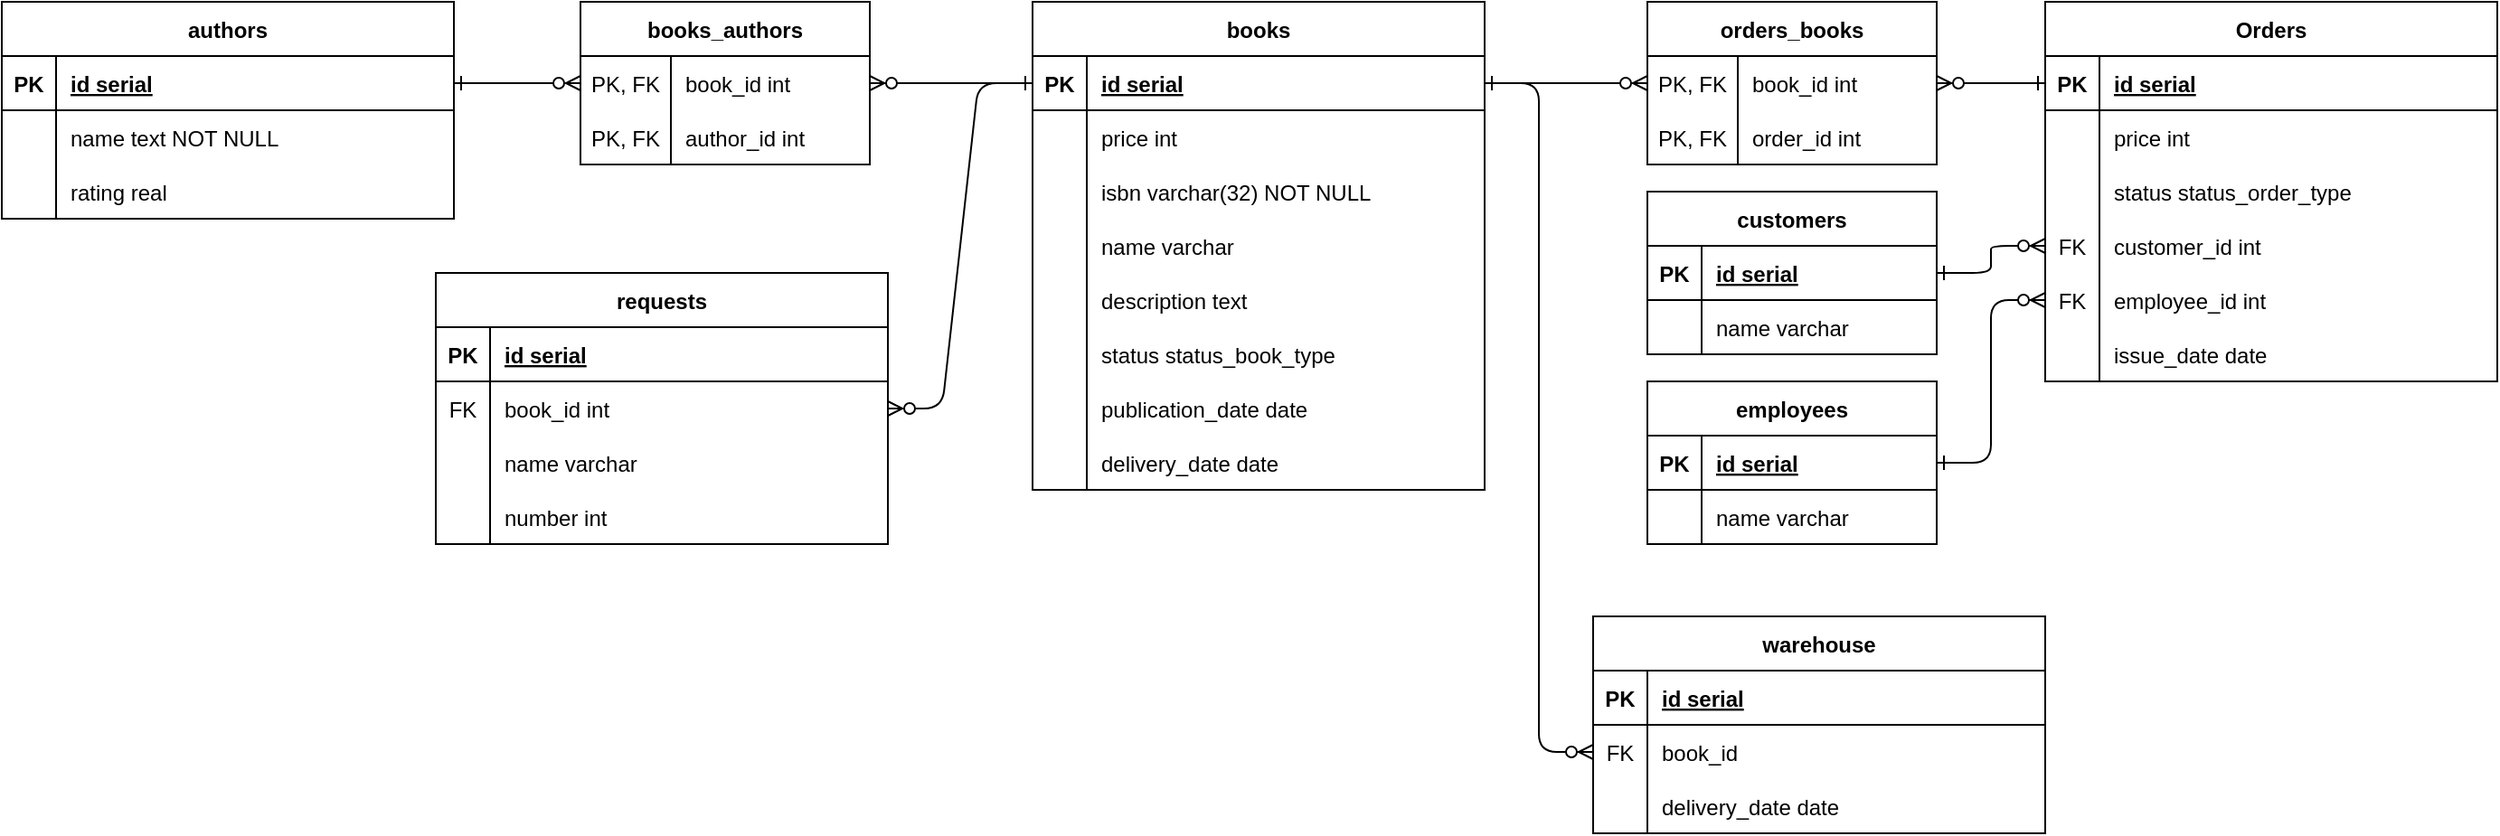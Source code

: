 <mxfile version="15.5.4" type="embed"><diagram id="R2lEEEUBdFMjLlhIrx00" name="Page-1"><mxGraphModel dx="690" dy="402" grid="1" gridSize="10" guides="1" tooltips="1" connect="1" arrows="1" fold="1" page="1" pageScale="1" pageWidth="850" pageHeight="1100" math="0" shadow="0" extFonts="Permanent Marker^https://fonts.googleapis.com/css?family=Permanent+Marker"><root><mxCell id="0"/><mxCell id="1" parent="0"/><mxCell id="C-vyLk0tnHw3VtMMgP7b-2" value="Orders" style="shape=table;startSize=30;container=1;collapsible=1;childLayout=tableLayout;fixedRows=1;rowLines=0;fontStyle=1;align=center;resizeLast=1;" parent="1" vertex="1"><mxGeometry x="1140" y="10" width="250" height="210" as="geometry"/></mxCell><mxCell id="C-vyLk0tnHw3VtMMgP7b-3" value="" style="shape=partialRectangle;collapsible=0;dropTarget=0;pointerEvents=0;fillColor=none;points=[[0,0.5],[1,0.5]];portConstraint=eastwest;top=0;left=0;right=0;bottom=1;" parent="C-vyLk0tnHw3VtMMgP7b-2" vertex="1"><mxGeometry y="30" width="250" height="30" as="geometry"/></mxCell><mxCell id="C-vyLk0tnHw3VtMMgP7b-4" value="PK" style="shape=partialRectangle;overflow=hidden;connectable=0;fillColor=none;top=0;left=0;bottom=0;right=0;fontStyle=1;" parent="C-vyLk0tnHw3VtMMgP7b-3" vertex="1"><mxGeometry width="30" height="30" as="geometry"><mxRectangle width="30" height="30" as="alternateBounds"/></mxGeometry></mxCell><mxCell id="C-vyLk0tnHw3VtMMgP7b-5" value="id serial" style="shape=partialRectangle;overflow=hidden;connectable=0;fillColor=none;top=0;left=0;bottom=0;right=0;align=left;spacingLeft=6;fontStyle=5;" parent="C-vyLk0tnHw3VtMMgP7b-3" vertex="1"><mxGeometry x="30" width="220" height="30" as="geometry"><mxRectangle width="220" height="30" as="alternateBounds"/></mxGeometry></mxCell><mxCell id="C-vyLk0tnHw3VtMMgP7b-6" value="" style="shape=partialRectangle;collapsible=0;dropTarget=0;pointerEvents=0;fillColor=none;points=[[0,0.5],[1,0.5]];portConstraint=eastwest;top=0;left=0;right=0;bottom=0;" parent="C-vyLk0tnHw3VtMMgP7b-2" vertex="1"><mxGeometry y="60" width="250" height="30" as="geometry"/></mxCell><mxCell id="C-vyLk0tnHw3VtMMgP7b-7" value="" style="shape=partialRectangle;overflow=hidden;connectable=0;fillColor=none;top=0;left=0;bottom=0;right=0;" parent="C-vyLk0tnHw3VtMMgP7b-6" vertex="1"><mxGeometry width="30" height="30" as="geometry"><mxRectangle width="30" height="30" as="alternateBounds"/></mxGeometry></mxCell><mxCell id="C-vyLk0tnHw3VtMMgP7b-8" value="price int" style="shape=partialRectangle;overflow=hidden;connectable=0;fillColor=none;top=0;left=0;bottom=0;right=0;align=left;spacingLeft=6;" parent="C-vyLk0tnHw3VtMMgP7b-6" vertex="1"><mxGeometry x="30" width="220" height="30" as="geometry"><mxRectangle width="220" height="30" as="alternateBounds"/></mxGeometry></mxCell><mxCell id="C-vyLk0tnHw3VtMMgP7b-9" value="" style="shape=partialRectangle;collapsible=0;dropTarget=0;pointerEvents=0;fillColor=none;points=[[0,0.5],[1,0.5]];portConstraint=eastwest;top=0;left=0;right=0;bottom=0;" parent="C-vyLk0tnHw3VtMMgP7b-2" vertex="1"><mxGeometry y="90" width="250" height="30" as="geometry"/></mxCell><mxCell id="C-vyLk0tnHw3VtMMgP7b-10" value="" style="shape=partialRectangle;overflow=hidden;connectable=0;fillColor=none;top=0;left=0;bottom=0;right=0;" parent="C-vyLk0tnHw3VtMMgP7b-9" vertex="1"><mxGeometry width="30" height="30" as="geometry"><mxRectangle width="30" height="30" as="alternateBounds"/></mxGeometry></mxCell><mxCell id="C-vyLk0tnHw3VtMMgP7b-11" value="status status_order_type" style="shape=partialRectangle;overflow=hidden;connectable=0;fillColor=none;top=0;left=0;bottom=0;right=0;align=left;spacingLeft=6;" parent="C-vyLk0tnHw3VtMMgP7b-9" vertex="1"><mxGeometry x="30" width="220" height="30" as="geometry"><mxRectangle width="220" height="30" as="alternateBounds"/></mxGeometry></mxCell><mxCell id="lnLpBBjpdwZeT8iu1jYP-107" value="" style="shape=partialRectangle;collapsible=0;dropTarget=0;pointerEvents=0;fillColor=none;points=[[0,0.5],[1,0.5]];portConstraint=eastwest;top=0;left=0;right=0;bottom=0;" parent="C-vyLk0tnHw3VtMMgP7b-2" vertex="1"><mxGeometry y="120" width="250" height="30" as="geometry"/></mxCell><mxCell id="lnLpBBjpdwZeT8iu1jYP-108" value="FK" style="shape=partialRectangle;overflow=hidden;connectable=0;fillColor=none;top=0;left=0;bottom=0;right=0;" parent="lnLpBBjpdwZeT8iu1jYP-107" vertex="1"><mxGeometry width="30" height="30" as="geometry"><mxRectangle width="30" height="30" as="alternateBounds"/></mxGeometry></mxCell><mxCell id="lnLpBBjpdwZeT8iu1jYP-109" value="customer_id int" style="shape=partialRectangle;overflow=hidden;connectable=0;fillColor=none;top=0;left=0;bottom=0;right=0;align=left;spacingLeft=6;" parent="lnLpBBjpdwZeT8iu1jYP-107" vertex="1"><mxGeometry x="30" width="220" height="30" as="geometry"><mxRectangle width="220" height="30" as="alternateBounds"/></mxGeometry></mxCell><mxCell id="OdENruVr4-i-d5lIIEDS-1" value="" style="shape=partialRectangle;collapsible=0;dropTarget=0;pointerEvents=0;fillColor=none;points=[[0,0.5],[1,0.5]];portConstraint=eastwest;top=0;left=0;right=0;bottom=0;" parent="C-vyLk0tnHw3VtMMgP7b-2" vertex="1"><mxGeometry y="150" width="250" height="30" as="geometry"/></mxCell><mxCell id="OdENruVr4-i-d5lIIEDS-2" value="FK" style="shape=partialRectangle;overflow=hidden;connectable=0;fillColor=none;top=0;left=0;bottom=0;right=0;" parent="OdENruVr4-i-d5lIIEDS-1" vertex="1"><mxGeometry width="30" height="30" as="geometry"><mxRectangle width="30" height="30" as="alternateBounds"/></mxGeometry></mxCell><mxCell id="OdENruVr4-i-d5lIIEDS-3" value="employee_id int" style="shape=partialRectangle;overflow=hidden;connectable=0;fillColor=none;top=0;left=0;bottom=0;right=0;align=left;spacingLeft=6;" parent="OdENruVr4-i-d5lIIEDS-1" vertex="1"><mxGeometry x="30" width="220" height="30" as="geometry"><mxRectangle width="220" height="30" as="alternateBounds"/></mxGeometry></mxCell><mxCell id="lnLpBBjpdwZeT8iu1jYP-110" value="" style="shape=partialRectangle;collapsible=0;dropTarget=0;pointerEvents=0;fillColor=none;points=[[0,0.5],[1,0.5]];portConstraint=eastwest;top=0;left=0;right=0;bottom=0;" parent="C-vyLk0tnHw3VtMMgP7b-2" vertex="1"><mxGeometry y="180" width="250" height="30" as="geometry"/></mxCell><mxCell id="lnLpBBjpdwZeT8iu1jYP-111" value="" style="shape=partialRectangle;overflow=hidden;connectable=0;fillColor=none;top=0;left=0;bottom=0;right=0;" parent="lnLpBBjpdwZeT8iu1jYP-110" vertex="1"><mxGeometry width="30" height="30" as="geometry"><mxRectangle width="30" height="30" as="alternateBounds"/></mxGeometry></mxCell><mxCell id="lnLpBBjpdwZeT8iu1jYP-112" value="issue_date date" style="shape=partialRectangle;overflow=hidden;connectable=0;fillColor=none;top=0;left=0;bottom=0;right=0;align=left;spacingLeft=6;" parent="lnLpBBjpdwZeT8iu1jYP-110" vertex="1"><mxGeometry x="30" width="220" height="30" as="geometry"><mxRectangle width="220" height="30" as="alternateBounds"/></mxGeometry></mxCell><mxCell id="lnLpBBjpdwZeT8iu1jYP-1" value="authors" style="shape=table;startSize=30;container=1;collapsible=1;childLayout=tableLayout;fixedRows=1;rowLines=0;fontStyle=1;align=center;resizeLast=1;" parent="1" vertex="1"><mxGeometry x="10" y="10" width="250" height="120" as="geometry"/></mxCell><mxCell id="lnLpBBjpdwZeT8iu1jYP-2" value="" style="shape=partialRectangle;collapsible=0;dropTarget=0;pointerEvents=0;fillColor=none;points=[[0,0.5],[1,0.5]];portConstraint=eastwest;top=0;left=0;right=0;bottom=1;" parent="lnLpBBjpdwZeT8iu1jYP-1" vertex="1"><mxGeometry y="30" width="250" height="30" as="geometry"/></mxCell><mxCell id="lnLpBBjpdwZeT8iu1jYP-3" value="PK" style="shape=partialRectangle;overflow=hidden;connectable=0;fillColor=none;top=0;left=0;bottom=0;right=0;fontStyle=1;" parent="lnLpBBjpdwZeT8iu1jYP-2" vertex="1"><mxGeometry width="30" height="30" as="geometry"><mxRectangle width="30" height="30" as="alternateBounds"/></mxGeometry></mxCell><mxCell id="lnLpBBjpdwZeT8iu1jYP-4" value="id serial " style="shape=partialRectangle;overflow=hidden;connectable=0;fillColor=none;top=0;left=0;bottom=0;right=0;align=left;spacingLeft=6;fontStyle=5;" parent="lnLpBBjpdwZeT8iu1jYP-2" vertex="1"><mxGeometry x="30" width="220" height="30" as="geometry"><mxRectangle width="220" height="30" as="alternateBounds"/></mxGeometry></mxCell><mxCell id="lnLpBBjpdwZeT8iu1jYP-5" value="" style="shape=partialRectangle;collapsible=0;dropTarget=0;pointerEvents=0;fillColor=none;points=[[0,0.5],[1,0.5]];portConstraint=eastwest;top=0;left=0;right=0;bottom=0;" parent="lnLpBBjpdwZeT8iu1jYP-1" vertex="1"><mxGeometry y="60" width="250" height="30" as="geometry"/></mxCell><mxCell id="lnLpBBjpdwZeT8iu1jYP-6" value="" style="shape=partialRectangle;overflow=hidden;connectable=0;fillColor=none;top=0;left=0;bottom=0;right=0;" parent="lnLpBBjpdwZeT8iu1jYP-5" vertex="1"><mxGeometry width="30" height="30" as="geometry"><mxRectangle width="30" height="30" as="alternateBounds"/></mxGeometry></mxCell><mxCell id="lnLpBBjpdwZeT8iu1jYP-7" value="name text NOT NULL" style="shape=partialRectangle;overflow=hidden;connectable=0;fillColor=none;top=0;left=0;bottom=0;right=0;align=left;spacingLeft=6;" parent="lnLpBBjpdwZeT8iu1jYP-5" vertex="1"><mxGeometry x="30" width="220" height="30" as="geometry"><mxRectangle width="220" height="30" as="alternateBounds"/></mxGeometry></mxCell><mxCell id="lnLpBBjpdwZeT8iu1jYP-8" value="" style="shape=partialRectangle;collapsible=0;dropTarget=0;pointerEvents=0;fillColor=none;points=[[0,0.5],[1,0.5]];portConstraint=eastwest;top=0;left=0;right=0;bottom=0;" parent="lnLpBBjpdwZeT8iu1jYP-1" vertex="1"><mxGeometry y="90" width="250" height="30" as="geometry"/></mxCell><mxCell id="lnLpBBjpdwZeT8iu1jYP-9" value="" style="shape=partialRectangle;overflow=hidden;connectable=0;fillColor=none;top=0;left=0;bottom=0;right=0;" parent="lnLpBBjpdwZeT8iu1jYP-8" vertex="1"><mxGeometry width="30" height="30" as="geometry"><mxRectangle width="30" height="30" as="alternateBounds"/></mxGeometry></mxCell><mxCell id="lnLpBBjpdwZeT8iu1jYP-10" value="rating real" style="shape=partialRectangle;overflow=hidden;connectable=0;fillColor=none;top=0;left=0;bottom=0;right=0;align=left;spacingLeft=6;" parent="lnLpBBjpdwZeT8iu1jYP-8" vertex="1"><mxGeometry x="30" width="220" height="30" as="geometry"><mxRectangle width="220" height="30" as="alternateBounds"/></mxGeometry></mxCell><mxCell id="lnLpBBjpdwZeT8iu1jYP-11" value="books_authors" style="shape=table;startSize=30;container=1;collapsible=1;childLayout=tableLayout;fixedRows=1;rowLines=0;fontStyle=1;align=center;resizeLast=1;" parent="1" vertex="1"><mxGeometry x="330" y="10" width="160" height="90" as="geometry"/></mxCell><mxCell id="lnLpBBjpdwZeT8iu1jYP-15" value="" style="shape=partialRectangle;collapsible=0;dropTarget=0;pointerEvents=0;fillColor=none;points=[[0,0.5],[1,0.5]];portConstraint=eastwest;top=0;left=0;right=0;bottom=0;" parent="lnLpBBjpdwZeT8iu1jYP-11" vertex="1"><mxGeometry y="30" width="160" height="30" as="geometry"/></mxCell><mxCell id="lnLpBBjpdwZeT8iu1jYP-16" value="PK, FK" style="shape=partialRectangle;overflow=hidden;connectable=0;fillColor=none;top=0;left=0;bottom=0;right=0;" parent="lnLpBBjpdwZeT8iu1jYP-15" vertex="1"><mxGeometry width="50" height="30" as="geometry"><mxRectangle width="50" height="30" as="alternateBounds"/></mxGeometry></mxCell><mxCell id="lnLpBBjpdwZeT8iu1jYP-17" value="book_id int" style="shape=partialRectangle;overflow=hidden;connectable=0;fillColor=none;top=0;left=0;bottom=0;right=0;align=left;spacingLeft=6;" parent="lnLpBBjpdwZeT8iu1jYP-15" vertex="1"><mxGeometry x="50" width="110" height="30" as="geometry"><mxRectangle width="110" height="30" as="alternateBounds"/></mxGeometry></mxCell><mxCell id="lnLpBBjpdwZeT8iu1jYP-30" value="" style="shape=partialRectangle;collapsible=0;dropTarget=0;pointerEvents=0;fillColor=none;points=[[0,0.5],[1,0.5]];portConstraint=eastwest;top=0;left=0;right=0;bottom=0;" parent="lnLpBBjpdwZeT8iu1jYP-11" vertex="1"><mxGeometry y="60" width="160" height="30" as="geometry"/></mxCell><mxCell id="lnLpBBjpdwZeT8iu1jYP-31" value="PK, FK" style="shape=partialRectangle;overflow=hidden;connectable=0;fillColor=none;top=0;left=0;bottom=0;right=0;" parent="lnLpBBjpdwZeT8iu1jYP-30" vertex="1"><mxGeometry width="50" height="30" as="geometry"><mxRectangle width="50" height="30" as="alternateBounds"/></mxGeometry></mxCell><mxCell id="lnLpBBjpdwZeT8iu1jYP-32" value="author_id int" style="shape=partialRectangle;overflow=hidden;connectable=0;fillColor=none;top=0;left=0;bottom=0;right=0;align=left;spacingLeft=6;" parent="lnLpBBjpdwZeT8iu1jYP-30" vertex="1"><mxGeometry x="50" width="110" height="30" as="geometry"><mxRectangle width="110" height="30" as="alternateBounds"/></mxGeometry></mxCell><mxCell id="lnLpBBjpdwZeT8iu1jYP-34" value="books" style="shape=table;startSize=30;container=1;collapsible=1;childLayout=tableLayout;fixedRows=1;rowLines=0;fontStyle=1;align=center;resizeLast=1;" parent="1" vertex="1"><mxGeometry x="580" y="10" width="250" height="270" as="geometry"/></mxCell><mxCell id="lnLpBBjpdwZeT8iu1jYP-35" value="" style="shape=partialRectangle;collapsible=0;dropTarget=0;pointerEvents=0;fillColor=none;points=[[0,0.5],[1,0.5]];portConstraint=eastwest;top=0;left=0;right=0;bottom=1;" parent="lnLpBBjpdwZeT8iu1jYP-34" vertex="1"><mxGeometry y="30" width="250" height="30" as="geometry"/></mxCell><mxCell id="lnLpBBjpdwZeT8iu1jYP-36" value="PK" style="shape=partialRectangle;overflow=hidden;connectable=0;fillColor=none;top=0;left=0;bottom=0;right=0;fontStyle=1;" parent="lnLpBBjpdwZeT8iu1jYP-35" vertex="1"><mxGeometry width="30" height="30" as="geometry"><mxRectangle width="30" height="30" as="alternateBounds"/></mxGeometry></mxCell><mxCell id="lnLpBBjpdwZeT8iu1jYP-37" value="id serial" style="shape=partialRectangle;overflow=hidden;connectable=0;fillColor=none;top=0;left=0;bottom=0;right=0;align=left;spacingLeft=6;fontStyle=5;" parent="lnLpBBjpdwZeT8iu1jYP-35" vertex="1"><mxGeometry x="30" width="220" height="30" as="geometry"><mxRectangle width="220" height="30" as="alternateBounds"/></mxGeometry></mxCell><mxCell id="lnLpBBjpdwZeT8iu1jYP-38" value="" style="shape=partialRectangle;collapsible=0;dropTarget=0;pointerEvents=0;fillColor=none;points=[[0,0.5],[1,0.5]];portConstraint=eastwest;top=0;left=0;right=0;bottom=0;" parent="lnLpBBjpdwZeT8iu1jYP-34" vertex="1"><mxGeometry y="60" width="250" height="30" as="geometry"/></mxCell><mxCell id="lnLpBBjpdwZeT8iu1jYP-39" value="" style="shape=partialRectangle;overflow=hidden;connectable=0;fillColor=none;top=0;left=0;bottom=0;right=0;" parent="lnLpBBjpdwZeT8iu1jYP-38" vertex="1"><mxGeometry width="30" height="30" as="geometry"><mxRectangle width="30" height="30" as="alternateBounds"/></mxGeometry></mxCell><mxCell id="lnLpBBjpdwZeT8iu1jYP-40" value="price int" style="shape=partialRectangle;overflow=hidden;connectable=0;fillColor=none;top=0;left=0;bottom=0;right=0;align=left;spacingLeft=6;" parent="lnLpBBjpdwZeT8iu1jYP-38" vertex="1"><mxGeometry x="30" width="220" height="30" as="geometry"><mxRectangle width="220" height="30" as="alternateBounds"/></mxGeometry></mxCell><mxCell id="srTjSn3602pjtGP1d5HJ-4" value="" style="shape=partialRectangle;collapsible=0;dropTarget=0;pointerEvents=0;fillColor=none;points=[[0,0.5],[1,0.5]];portConstraint=eastwest;top=0;left=0;right=0;bottom=0;" parent="lnLpBBjpdwZeT8iu1jYP-34" vertex="1"><mxGeometry y="90" width="250" height="30" as="geometry"/></mxCell><mxCell id="srTjSn3602pjtGP1d5HJ-5" value="" style="shape=partialRectangle;overflow=hidden;connectable=0;fillColor=none;top=0;left=0;bottom=0;right=0;" parent="srTjSn3602pjtGP1d5HJ-4" vertex="1"><mxGeometry width="30" height="30" as="geometry"><mxRectangle width="30" height="30" as="alternateBounds"/></mxGeometry></mxCell><mxCell id="srTjSn3602pjtGP1d5HJ-6" value="isbn varchar(32) NOT NULL" style="shape=partialRectangle;overflow=hidden;connectable=0;fillColor=none;top=0;left=0;bottom=0;right=0;align=left;spacingLeft=6;" parent="srTjSn3602pjtGP1d5HJ-4" vertex="1"><mxGeometry x="30" width="220" height="30" as="geometry"><mxRectangle width="220" height="30" as="alternateBounds"/></mxGeometry></mxCell><mxCell id="lnLpBBjpdwZeT8iu1jYP-41" value="" style="shape=partialRectangle;collapsible=0;dropTarget=0;pointerEvents=0;fillColor=none;points=[[0,0.5],[1,0.5]];portConstraint=eastwest;top=0;left=0;right=0;bottom=0;" parent="lnLpBBjpdwZeT8iu1jYP-34" vertex="1"><mxGeometry y="120" width="250" height="30" as="geometry"/></mxCell><mxCell id="lnLpBBjpdwZeT8iu1jYP-42" value="" style="shape=partialRectangle;overflow=hidden;connectable=0;fillColor=none;top=0;left=0;bottom=0;right=0;" parent="lnLpBBjpdwZeT8iu1jYP-41" vertex="1"><mxGeometry width="30" height="30" as="geometry"><mxRectangle width="30" height="30" as="alternateBounds"/></mxGeometry></mxCell><mxCell id="lnLpBBjpdwZeT8iu1jYP-43" value="name varchar" style="shape=partialRectangle;overflow=hidden;connectable=0;fillColor=none;top=0;left=0;bottom=0;right=0;align=left;spacingLeft=6;" parent="lnLpBBjpdwZeT8iu1jYP-41" vertex="1"><mxGeometry x="30" width="220" height="30" as="geometry"><mxRectangle width="220" height="30" as="alternateBounds"/></mxGeometry></mxCell><mxCell id="lnLpBBjpdwZeT8iu1jYP-44" value="" style="shape=partialRectangle;collapsible=0;dropTarget=0;pointerEvents=0;fillColor=none;points=[[0,0.5],[1,0.5]];portConstraint=eastwest;top=0;left=0;right=0;bottom=0;" parent="lnLpBBjpdwZeT8iu1jYP-34" vertex="1"><mxGeometry y="150" width="250" height="30" as="geometry"/></mxCell><mxCell id="lnLpBBjpdwZeT8iu1jYP-45" value="" style="shape=partialRectangle;overflow=hidden;connectable=0;fillColor=none;top=0;left=0;bottom=0;right=0;" parent="lnLpBBjpdwZeT8iu1jYP-44" vertex="1"><mxGeometry width="30" height="30" as="geometry"><mxRectangle width="30" height="30" as="alternateBounds"/></mxGeometry></mxCell><mxCell id="lnLpBBjpdwZeT8iu1jYP-46" value="description text" style="shape=partialRectangle;overflow=hidden;connectable=0;fillColor=none;top=0;left=0;bottom=0;right=0;align=left;spacingLeft=6;" parent="lnLpBBjpdwZeT8iu1jYP-44" vertex="1"><mxGeometry x="30" width="220" height="30" as="geometry"><mxRectangle width="220" height="30" as="alternateBounds"/></mxGeometry></mxCell><mxCell id="lnLpBBjpdwZeT8iu1jYP-47" value="" style="shape=partialRectangle;collapsible=0;dropTarget=0;pointerEvents=0;fillColor=none;points=[[0,0.5],[1,0.5]];portConstraint=eastwest;top=0;left=0;right=0;bottom=0;" parent="lnLpBBjpdwZeT8iu1jYP-34" vertex="1"><mxGeometry y="180" width="250" height="30" as="geometry"/></mxCell><mxCell id="lnLpBBjpdwZeT8iu1jYP-48" value="" style="shape=partialRectangle;overflow=hidden;connectable=0;fillColor=none;top=0;left=0;bottom=0;right=0;" parent="lnLpBBjpdwZeT8iu1jYP-47" vertex="1"><mxGeometry width="30" height="30" as="geometry"><mxRectangle width="30" height="30" as="alternateBounds"/></mxGeometry></mxCell><mxCell id="lnLpBBjpdwZeT8iu1jYP-49" value="status status_book_type" style="shape=partialRectangle;overflow=hidden;connectable=0;fillColor=none;top=0;left=0;bottom=0;right=0;align=left;spacingLeft=6;" parent="lnLpBBjpdwZeT8iu1jYP-47" vertex="1"><mxGeometry x="30" width="220" height="30" as="geometry"><mxRectangle width="220" height="30" as="alternateBounds"/></mxGeometry></mxCell><mxCell id="lnLpBBjpdwZeT8iu1jYP-50" value="" style="shape=partialRectangle;collapsible=0;dropTarget=0;pointerEvents=0;fillColor=none;points=[[0,0.5],[1,0.5]];portConstraint=eastwest;top=0;left=0;right=0;bottom=0;" parent="lnLpBBjpdwZeT8iu1jYP-34" vertex="1"><mxGeometry y="210" width="250" height="30" as="geometry"/></mxCell><mxCell id="lnLpBBjpdwZeT8iu1jYP-51" value="" style="shape=partialRectangle;overflow=hidden;connectable=0;fillColor=none;top=0;left=0;bottom=0;right=0;" parent="lnLpBBjpdwZeT8iu1jYP-50" vertex="1"><mxGeometry width="30" height="30" as="geometry"><mxRectangle width="30" height="30" as="alternateBounds"/></mxGeometry></mxCell><mxCell id="lnLpBBjpdwZeT8iu1jYP-52" value="publication_date date" style="shape=partialRectangle;overflow=hidden;connectable=0;fillColor=none;top=0;left=0;bottom=0;right=0;align=left;spacingLeft=6;" parent="lnLpBBjpdwZeT8iu1jYP-50" vertex="1"><mxGeometry x="30" width="220" height="30" as="geometry"><mxRectangle width="220" height="30" as="alternateBounds"/></mxGeometry></mxCell><mxCell id="lnLpBBjpdwZeT8iu1jYP-53" value="" style="shape=partialRectangle;collapsible=0;dropTarget=0;pointerEvents=0;fillColor=none;points=[[0,0.5],[1,0.5]];portConstraint=eastwest;top=0;left=0;right=0;bottom=0;" parent="lnLpBBjpdwZeT8iu1jYP-34" vertex="1"><mxGeometry y="240" width="250" height="30" as="geometry"/></mxCell><mxCell id="lnLpBBjpdwZeT8iu1jYP-54" value="" style="shape=partialRectangle;overflow=hidden;connectable=0;fillColor=none;top=0;left=0;bottom=0;right=0;" parent="lnLpBBjpdwZeT8iu1jYP-53" vertex="1"><mxGeometry width="30" height="30" as="geometry"><mxRectangle width="30" height="30" as="alternateBounds"/></mxGeometry></mxCell><mxCell id="lnLpBBjpdwZeT8iu1jYP-55" value="delivery_date date" style="shape=partialRectangle;overflow=hidden;connectable=0;fillColor=none;top=0;left=0;bottom=0;right=0;align=left;spacingLeft=6;" parent="lnLpBBjpdwZeT8iu1jYP-53" vertex="1"><mxGeometry x="30" width="220" height="30" as="geometry"><mxRectangle width="220" height="30" as="alternateBounds"/></mxGeometry></mxCell><mxCell id="lnLpBBjpdwZeT8iu1jYP-56" value="" style="edgeStyle=entityRelationEdgeStyle;endArrow=ERzeroToMany;startArrow=ERone;endFill=1;startFill=0;exitX=0;exitY=0.5;exitDx=0;exitDy=0;entryX=1;entryY=0.5;entryDx=0;entryDy=0;" parent="1" source="lnLpBBjpdwZeT8iu1jYP-35" target="lnLpBBjpdwZeT8iu1jYP-11" edge="1"><mxGeometry width="100" height="100" relative="1" as="geometry"><mxPoint x="450" y="720" as="sourcePoint"/><mxPoint x="505" y="735" as="targetPoint"/></mxGeometry></mxCell><mxCell id="lnLpBBjpdwZeT8iu1jYP-59" value="" style="edgeStyle=entityRelationEdgeStyle;endArrow=ERzeroToMany;startArrow=ERone;endFill=1;startFill=0;entryX=0;entryY=0.5;entryDx=0;entryDy=0;exitX=1;exitY=0.5;exitDx=0;exitDy=0;" parent="1" source="lnLpBBjpdwZeT8iu1jYP-2" target="lnLpBBjpdwZeT8iu1jYP-11" edge="1"><mxGeometry width="100" height="100" relative="1" as="geometry"><mxPoint x="290" y="120" as="sourcePoint"/><mxPoint x="350" y="140" as="targetPoint"/></mxGeometry></mxCell><mxCell id="lnLpBBjpdwZeT8iu1jYP-92" value="requests" style="shape=table;startSize=30;container=1;collapsible=1;childLayout=tableLayout;fixedRows=1;rowLines=0;fontStyle=1;align=center;resizeLast=1;" parent="1" vertex="1"><mxGeometry x="250" y="160" width="250" height="150" as="geometry"/></mxCell><mxCell id="lnLpBBjpdwZeT8iu1jYP-93" value="" style="shape=partialRectangle;collapsible=0;dropTarget=0;pointerEvents=0;fillColor=none;points=[[0,0.5],[1,0.5]];portConstraint=eastwest;top=0;left=0;right=0;bottom=1;" parent="lnLpBBjpdwZeT8iu1jYP-92" vertex="1"><mxGeometry y="30" width="250" height="30" as="geometry"/></mxCell><mxCell id="lnLpBBjpdwZeT8iu1jYP-94" value="PK" style="shape=partialRectangle;overflow=hidden;connectable=0;fillColor=none;top=0;left=0;bottom=0;right=0;fontStyle=1;" parent="lnLpBBjpdwZeT8iu1jYP-93" vertex="1"><mxGeometry width="30" height="30" as="geometry"><mxRectangle width="30" height="30" as="alternateBounds"/></mxGeometry></mxCell><mxCell id="lnLpBBjpdwZeT8iu1jYP-95" value="id serial " style="shape=partialRectangle;overflow=hidden;connectable=0;fillColor=none;top=0;left=0;bottom=0;right=0;align=left;spacingLeft=6;fontStyle=5;" parent="lnLpBBjpdwZeT8iu1jYP-93" vertex="1"><mxGeometry x="30" width="220" height="30" as="geometry"><mxRectangle width="220" height="30" as="alternateBounds"/></mxGeometry></mxCell><mxCell id="lnLpBBjpdwZeT8iu1jYP-99" value="" style="shape=partialRectangle;collapsible=0;dropTarget=0;pointerEvents=0;fillColor=none;points=[[0,0.5],[1,0.5]];portConstraint=eastwest;top=0;left=0;right=0;bottom=0;" parent="lnLpBBjpdwZeT8iu1jYP-92" vertex="1"><mxGeometry y="60" width="250" height="30" as="geometry"/></mxCell><mxCell id="lnLpBBjpdwZeT8iu1jYP-100" value="FK" style="shape=partialRectangle;overflow=hidden;connectable=0;fillColor=none;top=0;left=0;bottom=0;right=0;" parent="lnLpBBjpdwZeT8iu1jYP-99" vertex="1"><mxGeometry width="30" height="30" as="geometry"><mxRectangle width="30" height="30" as="alternateBounds"/></mxGeometry></mxCell><mxCell id="lnLpBBjpdwZeT8iu1jYP-101" value="book_id int" style="shape=partialRectangle;overflow=hidden;connectable=0;fillColor=none;top=0;left=0;bottom=0;right=0;align=left;spacingLeft=6;" parent="lnLpBBjpdwZeT8iu1jYP-99" vertex="1"><mxGeometry x="30" width="220" height="30" as="geometry"><mxRectangle width="220" height="30" as="alternateBounds"/></mxGeometry></mxCell><mxCell id="5" value="" style="shape=partialRectangle;collapsible=0;dropTarget=0;pointerEvents=0;fillColor=none;points=[[0,0.5],[1,0.5]];portConstraint=eastwest;top=0;left=0;right=0;bottom=0;" vertex="1" parent="lnLpBBjpdwZeT8iu1jYP-92"><mxGeometry y="90" width="250" height="30" as="geometry"/></mxCell><mxCell id="6" value="" style="shape=partialRectangle;overflow=hidden;connectable=0;fillColor=none;top=0;left=0;bottom=0;right=0;" vertex="1" parent="5"><mxGeometry width="30" height="30" as="geometry"><mxRectangle width="30" height="30" as="alternateBounds"/></mxGeometry></mxCell><mxCell id="7" value="name varchar" style="shape=partialRectangle;overflow=hidden;connectable=0;fillColor=none;top=0;left=0;bottom=0;right=0;align=left;spacingLeft=6;" vertex="1" parent="5"><mxGeometry x="30" width="220" height="30" as="geometry"><mxRectangle width="220" height="30" as="alternateBounds"/></mxGeometry></mxCell><mxCell id="lnLpBBjpdwZeT8iu1jYP-96" value="" style="shape=partialRectangle;collapsible=0;dropTarget=0;pointerEvents=0;fillColor=none;points=[[0,0.5],[1,0.5]];portConstraint=eastwest;top=0;left=0;right=0;bottom=0;" parent="lnLpBBjpdwZeT8iu1jYP-92" vertex="1"><mxGeometry y="120" width="250" height="30" as="geometry"/></mxCell><mxCell id="lnLpBBjpdwZeT8iu1jYP-97" value="" style="shape=partialRectangle;overflow=hidden;connectable=0;fillColor=none;top=0;left=0;bottom=0;right=0;" parent="lnLpBBjpdwZeT8iu1jYP-96" vertex="1"><mxGeometry width="30" height="30" as="geometry"><mxRectangle width="30" height="30" as="alternateBounds"/></mxGeometry></mxCell><mxCell id="lnLpBBjpdwZeT8iu1jYP-98" value="number int" style="shape=partialRectangle;overflow=hidden;connectable=0;fillColor=none;top=0;left=0;bottom=0;right=0;align=left;spacingLeft=6;" parent="lnLpBBjpdwZeT8iu1jYP-96" vertex="1"><mxGeometry x="30" width="220" height="30" as="geometry"><mxRectangle width="220" height="30" as="alternateBounds"/></mxGeometry></mxCell><mxCell id="lnLpBBjpdwZeT8iu1jYP-113" value="" style="edgeStyle=entityRelationEdgeStyle;endArrow=ERzeroToMany;startArrow=ERone;endFill=1;startFill=0;exitX=1;exitY=0.5;exitDx=0;exitDy=0;entryX=0;entryY=0.5;entryDx=0;entryDy=0;" parent="1" source="lnLpBBjpdwZeT8iu1jYP-35" target="OdENruVr4-i-d5lIIEDS-5" edge="1"><mxGeometry width="100" height="100" relative="1" as="geometry"><mxPoint x="590" y="65" as="sourcePoint"/><mxPoint x="500" y="65" as="targetPoint"/></mxGeometry></mxCell><mxCell id="OdENruVr4-i-d5lIIEDS-4" value="orders_books" style="shape=table;startSize=30;container=1;collapsible=1;childLayout=tableLayout;fixedRows=1;rowLines=0;fontStyle=1;align=center;resizeLast=1;" parent="1" vertex="1"><mxGeometry x="920" y="10" width="160" height="90" as="geometry"/></mxCell><mxCell id="OdENruVr4-i-d5lIIEDS-5" value="" style="shape=partialRectangle;collapsible=0;dropTarget=0;pointerEvents=0;fillColor=none;points=[[0,0.5],[1,0.5]];portConstraint=eastwest;top=0;left=0;right=0;bottom=0;" parent="OdENruVr4-i-d5lIIEDS-4" vertex="1"><mxGeometry y="30" width="160" height="30" as="geometry"/></mxCell><mxCell id="OdENruVr4-i-d5lIIEDS-6" value="PK, FK" style="shape=partialRectangle;overflow=hidden;connectable=0;fillColor=none;top=0;left=0;bottom=0;right=0;" parent="OdENruVr4-i-d5lIIEDS-5" vertex="1"><mxGeometry width="50" height="30" as="geometry"><mxRectangle width="50" height="30" as="alternateBounds"/></mxGeometry></mxCell><mxCell id="OdENruVr4-i-d5lIIEDS-7" value="book_id int" style="shape=partialRectangle;overflow=hidden;connectable=0;fillColor=none;top=0;left=0;bottom=0;right=0;align=left;spacingLeft=6;" parent="OdENruVr4-i-d5lIIEDS-5" vertex="1"><mxGeometry x="50" width="110" height="30" as="geometry"><mxRectangle width="110" height="30" as="alternateBounds"/></mxGeometry></mxCell><mxCell id="OdENruVr4-i-d5lIIEDS-8" value="" style="shape=partialRectangle;collapsible=0;dropTarget=0;pointerEvents=0;fillColor=none;points=[[0,0.5],[1,0.5]];portConstraint=eastwest;top=0;left=0;right=0;bottom=0;" parent="OdENruVr4-i-d5lIIEDS-4" vertex="1"><mxGeometry y="60" width="160" height="30" as="geometry"/></mxCell><mxCell id="OdENruVr4-i-d5lIIEDS-9" value="PK, FK" style="shape=partialRectangle;overflow=hidden;connectable=0;fillColor=none;top=0;left=0;bottom=0;right=0;" parent="OdENruVr4-i-d5lIIEDS-8" vertex="1"><mxGeometry width="50" height="30" as="geometry"><mxRectangle width="50" height="30" as="alternateBounds"/></mxGeometry></mxCell><mxCell id="OdENruVr4-i-d5lIIEDS-10" value="order_id int" style="shape=partialRectangle;overflow=hidden;connectable=0;fillColor=none;top=0;left=0;bottom=0;right=0;align=left;spacingLeft=6;" parent="OdENruVr4-i-d5lIIEDS-8" vertex="1"><mxGeometry x="50" width="110" height="30" as="geometry"><mxRectangle width="110" height="30" as="alternateBounds"/></mxGeometry></mxCell><mxCell id="OdENruVr4-i-d5lIIEDS-11" value="" style="edgeStyle=entityRelationEdgeStyle;endArrow=ERzeroToMany;startArrow=ERone;endFill=1;startFill=0;exitX=0;exitY=0.5;exitDx=0;exitDy=0;entryX=1;entryY=0.5;entryDx=0;entryDy=0;" parent="1" source="C-vyLk0tnHw3VtMMgP7b-3" target="OdENruVr4-i-d5lIIEDS-5" edge="1"><mxGeometry width="100" height="100" relative="1" as="geometry"><mxPoint x="840" y="65" as="sourcePoint"/><mxPoint x="930" y="65" as="targetPoint"/></mxGeometry></mxCell><mxCell id="OdENruVr4-i-d5lIIEDS-12" value="customers" style="shape=table;startSize=30;container=1;collapsible=1;childLayout=tableLayout;fixedRows=1;rowLines=0;fontStyle=1;align=center;resizeLast=1;" parent="1" vertex="1"><mxGeometry x="920" y="115" width="160" height="90" as="geometry"/></mxCell><mxCell id="OdENruVr4-i-d5lIIEDS-13" value="" style="shape=partialRectangle;collapsible=0;dropTarget=0;pointerEvents=0;fillColor=none;points=[[0,0.5],[1,0.5]];portConstraint=eastwest;top=0;left=0;right=0;bottom=1;" parent="OdENruVr4-i-d5lIIEDS-12" vertex="1"><mxGeometry y="30" width="160" height="30" as="geometry"/></mxCell><mxCell id="OdENruVr4-i-d5lIIEDS-14" value="PK" style="shape=partialRectangle;overflow=hidden;connectable=0;fillColor=none;top=0;left=0;bottom=0;right=0;fontStyle=1;" parent="OdENruVr4-i-d5lIIEDS-13" vertex="1"><mxGeometry width="30" height="30" as="geometry"><mxRectangle width="30" height="30" as="alternateBounds"/></mxGeometry></mxCell><mxCell id="OdENruVr4-i-d5lIIEDS-15" value="id serial " style="shape=partialRectangle;overflow=hidden;connectable=0;fillColor=none;top=0;left=0;bottom=0;right=0;align=left;spacingLeft=6;fontStyle=5;" parent="OdENruVr4-i-d5lIIEDS-13" vertex="1"><mxGeometry x="30" width="130" height="30" as="geometry"><mxRectangle width="130" height="30" as="alternateBounds"/></mxGeometry></mxCell><mxCell id="OdENruVr4-i-d5lIIEDS-19" value="" style="shape=partialRectangle;collapsible=0;dropTarget=0;pointerEvents=0;fillColor=none;points=[[0,0.5],[1,0.5]];portConstraint=eastwest;top=0;left=0;right=0;bottom=0;" parent="OdENruVr4-i-d5lIIEDS-12" vertex="1"><mxGeometry y="60" width="160" height="30" as="geometry"/></mxCell><mxCell id="OdENruVr4-i-d5lIIEDS-20" value="" style="shape=partialRectangle;overflow=hidden;connectable=0;fillColor=none;top=0;left=0;bottom=0;right=0;" parent="OdENruVr4-i-d5lIIEDS-19" vertex="1"><mxGeometry width="30" height="30" as="geometry"><mxRectangle width="30" height="30" as="alternateBounds"/></mxGeometry></mxCell><mxCell id="OdENruVr4-i-d5lIIEDS-21" value="name varchar" style="shape=partialRectangle;overflow=hidden;connectable=0;fillColor=none;top=0;left=0;bottom=0;right=0;align=left;spacingLeft=6;" parent="OdENruVr4-i-d5lIIEDS-19" vertex="1"><mxGeometry x="30" width="130" height="30" as="geometry"><mxRectangle width="130" height="30" as="alternateBounds"/></mxGeometry></mxCell><mxCell id="OdENruVr4-i-d5lIIEDS-39" value="" style="edgeStyle=entityRelationEdgeStyle;endArrow=ERzeroToMany;startArrow=ERone;endFill=1;startFill=0;exitX=1;exitY=0.5;exitDx=0;exitDy=0;entryX=0;entryY=0.5;entryDx=0;entryDy=0;" parent="1" source="OdENruVr4-i-d5lIIEDS-13" target="lnLpBBjpdwZeT8iu1jYP-107" edge="1"><mxGeometry width="100" height="100" relative="1" as="geometry"><mxPoint x="1150" y="65" as="sourcePoint"/><mxPoint x="1090" y="65" as="targetPoint"/></mxGeometry></mxCell><mxCell id="OdENruVr4-i-d5lIIEDS-40" value="employees" style="shape=table;startSize=30;container=1;collapsible=1;childLayout=tableLayout;fixedRows=1;rowLines=0;fontStyle=1;align=center;resizeLast=1;" parent="1" vertex="1"><mxGeometry x="920" y="220" width="160" height="90" as="geometry"/></mxCell><mxCell id="OdENruVr4-i-d5lIIEDS-41" value="" style="shape=partialRectangle;collapsible=0;dropTarget=0;pointerEvents=0;fillColor=none;points=[[0,0.5],[1,0.5]];portConstraint=eastwest;top=0;left=0;right=0;bottom=1;" parent="OdENruVr4-i-d5lIIEDS-40" vertex="1"><mxGeometry y="30" width="160" height="30" as="geometry"/></mxCell><mxCell id="OdENruVr4-i-d5lIIEDS-42" value="PK" style="shape=partialRectangle;overflow=hidden;connectable=0;fillColor=none;top=0;left=0;bottom=0;right=0;fontStyle=1;" parent="OdENruVr4-i-d5lIIEDS-41" vertex="1"><mxGeometry width="30" height="30" as="geometry"><mxRectangle width="30" height="30" as="alternateBounds"/></mxGeometry></mxCell><mxCell id="OdENruVr4-i-d5lIIEDS-43" value="id serial " style="shape=partialRectangle;overflow=hidden;connectable=0;fillColor=none;top=0;left=0;bottom=0;right=0;align=left;spacingLeft=6;fontStyle=5;" parent="OdENruVr4-i-d5lIIEDS-41" vertex="1"><mxGeometry x="30" width="130" height="30" as="geometry"><mxRectangle width="130" height="30" as="alternateBounds"/></mxGeometry></mxCell><mxCell id="OdENruVr4-i-d5lIIEDS-44" value="" style="shape=partialRectangle;collapsible=0;dropTarget=0;pointerEvents=0;fillColor=none;points=[[0,0.5],[1,0.5]];portConstraint=eastwest;top=0;left=0;right=0;bottom=0;" parent="OdENruVr4-i-d5lIIEDS-40" vertex="1"><mxGeometry y="60" width="160" height="30" as="geometry"/></mxCell><mxCell id="OdENruVr4-i-d5lIIEDS-45" value="" style="shape=partialRectangle;overflow=hidden;connectable=0;fillColor=none;top=0;left=0;bottom=0;right=0;" parent="OdENruVr4-i-d5lIIEDS-44" vertex="1"><mxGeometry width="30" height="30" as="geometry"><mxRectangle width="30" height="30" as="alternateBounds"/></mxGeometry></mxCell><mxCell id="OdENruVr4-i-d5lIIEDS-46" value="name varchar" style="shape=partialRectangle;overflow=hidden;connectable=0;fillColor=none;top=0;left=0;bottom=0;right=0;align=left;spacingLeft=6;" parent="OdENruVr4-i-d5lIIEDS-44" vertex="1"><mxGeometry x="30" width="130" height="30" as="geometry"><mxRectangle width="130" height="30" as="alternateBounds"/></mxGeometry></mxCell><mxCell id="OdENruVr4-i-d5lIIEDS-47" value="" style="edgeStyle=entityRelationEdgeStyle;endArrow=ERzeroToMany;startArrow=ERone;endFill=1;startFill=0;exitX=1;exitY=0.5;exitDx=0;exitDy=0;entryX=0;entryY=0.5;entryDx=0;entryDy=0;" parent="1" source="OdENruVr4-i-d5lIIEDS-41" target="OdENruVr4-i-d5lIIEDS-1" edge="1"><mxGeometry width="100" height="100" relative="1" as="geometry"><mxPoint x="1090" y="170" as="sourcePoint"/><mxPoint x="1150" y="155" as="targetPoint"/></mxGeometry></mxCell><mxCell id="OdENruVr4-i-d5lIIEDS-48" value="warehouse" style="shape=table;startSize=30;container=1;collapsible=1;childLayout=tableLayout;fixedRows=1;rowLines=0;fontStyle=1;align=center;resizeLast=1;" parent="1" vertex="1"><mxGeometry x="890" y="350" width="250" height="120" as="geometry"/></mxCell><mxCell id="OdENruVr4-i-d5lIIEDS-49" value="" style="shape=partialRectangle;collapsible=0;dropTarget=0;pointerEvents=0;fillColor=none;points=[[0,0.5],[1,0.5]];portConstraint=eastwest;top=0;left=0;right=0;bottom=1;" parent="OdENruVr4-i-d5lIIEDS-48" vertex="1"><mxGeometry y="30" width="250" height="30" as="geometry"/></mxCell><mxCell id="OdENruVr4-i-d5lIIEDS-50" value="PK" style="shape=partialRectangle;overflow=hidden;connectable=0;fillColor=none;top=0;left=0;bottom=0;right=0;fontStyle=1;" parent="OdENruVr4-i-d5lIIEDS-49" vertex="1"><mxGeometry width="30" height="30" as="geometry"><mxRectangle width="30" height="30" as="alternateBounds"/></mxGeometry></mxCell><mxCell id="OdENruVr4-i-d5lIIEDS-51" value="id serial" style="shape=partialRectangle;overflow=hidden;connectable=0;fillColor=none;top=0;left=0;bottom=0;right=0;align=left;spacingLeft=6;fontStyle=5;" parent="OdENruVr4-i-d5lIIEDS-49" vertex="1"><mxGeometry x="30" width="220" height="30" as="geometry"><mxRectangle width="220" height="30" as="alternateBounds"/></mxGeometry></mxCell><mxCell id="OdENruVr4-i-d5lIIEDS-61" value="" style="shape=partialRectangle;collapsible=0;dropTarget=0;pointerEvents=0;fillColor=none;points=[[0,0.5],[1,0.5]];portConstraint=eastwest;top=0;left=0;right=0;bottom=0;" parent="OdENruVr4-i-d5lIIEDS-48" vertex="1"><mxGeometry y="60" width="250" height="30" as="geometry"/></mxCell><mxCell id="OdENruVr4-i-d5lIIEDS-62" value="FK" style="shape=partialRectangle;overflow=hidden;connectable=0;fillColor=none;top=0;left=0;bottom=0;right=0;" parent="OdENruVr4-i-d5lIIEDS-61" vertex="1"><mxGeometry width="30" height="30" as="geometry"><mxRectangle width="30" height="30" as="alternateBounds"/></mxGeometry></mxCell><mxCell id="OdENruVr4-i-d5lIIEDS-63" value="book_id" style="shape=partialRectangle;overflow=hidden;connectable=0;fillColor=none;top=0;left=0;bottom=0;right=0;align=left;spacingLeft=6;" parent="OdENruVr4-i-d5lIIEDS-61" vertex="1"><mxGeometry x="30" width="220" height="30" as="geometry"><mxRectangle width="220" height="30" as="alternateBounds"/></mxGeometry></mxCell><mxCell id="OdENruVr4-i-d5lIIEDS-73" value="" style="shape=partialRectangle;collapsible=0;dropTarget=0;pointerEvents=0;fillColor=none;points=[[0,0.5],[1,0.5]];portConstraint=eastwest;top=0;left=0;right=0;bottom=0;" parent="OdENruVr4-i-d5lIIEDS-48" vertex="1"><mxGeometry y="90" width="250" height="30" as="geometry"/></mxCell><mxCell id="OdENruVr4-i-d5lIIEDS-74" value="" style="shape=partialRectangle;overflow=hidden;connectable=0;fillColor=none;top=0;left=0;bottom=0;right=0;" parent="OdENruVr4-i-d5lIIEDS-73" vertex="1"><mxGeometry width="30" height="30" as="geometry"><mxRectangle width="30" height="30" as="alternateBounds"/></mxGeometry></mxCell><mxCell id="OdENruVr4-i-d5lIIEDS-75" value="delivery_date date" style="shape=partialRectangle;overflow=hidden;connectable=0;fillColor=none;top=0;left=0;bottom=0;right=0;align=left;spacingLeft=6;" parent="OdENruVr4-i-d5lIIEDS-73" vertex="1"><mxGeometry x="30" width="220" height="30" as="geometry"><mxRectangle width="220" height="30" as="alternateBounds"/></mxGeometry></mxCell><mxCell id="OdENruVr4-i-d5lIIEDS-76" value="" style="edgeStyle=entityRelationEdgeStyle;endArrow=ERzeroToMany;startArrow=ERone;endFill=1;startFill=0;exitX=1;exitY=0.5;exitDx=0;exitDy=0;entryX=0;entryY=0.5;entryDx=0;entryDy=0;" parent="1" source="lnLpBBjpdwZeT8iu1jYP-35" target="OdENruVr4-i-d5lIIEDS-61" edge="1"><mxGeometry width="100" height="100" relative="1" as="geometry"><mxPoint x="590" y="65" as="sourcePoint"/><mxPoint x="500" y="65" as="targetPoint"/></mxGeometry></mxCell><mxCell id="2" value="" style="edgeStyle=entityRelationEdgeStyle;endArrow=ERzeroToMany;startArrow=ERone;endFill=1;startFill=0;exitX=0;exitY=0.5;exitDx=0;exitDy=0;entryX=1;entryY=0.5;entryDx=0;entryDy=0;" edge="1" parent="1" source="lnLpBBjpdwZeT8iu1jYP-35" target="lnLpBBjpdwZeT8iu1jYP-99"><mxGeometry width="100" height="100" relative="1" as="geometry"><mxPoint x="840" y="65" as="sourcePoint"/><mxPoint x="900" y="435" as="targetPoint"/></mxGeometry></mxCell></root></mxGraphModel></diagram></mxfile>